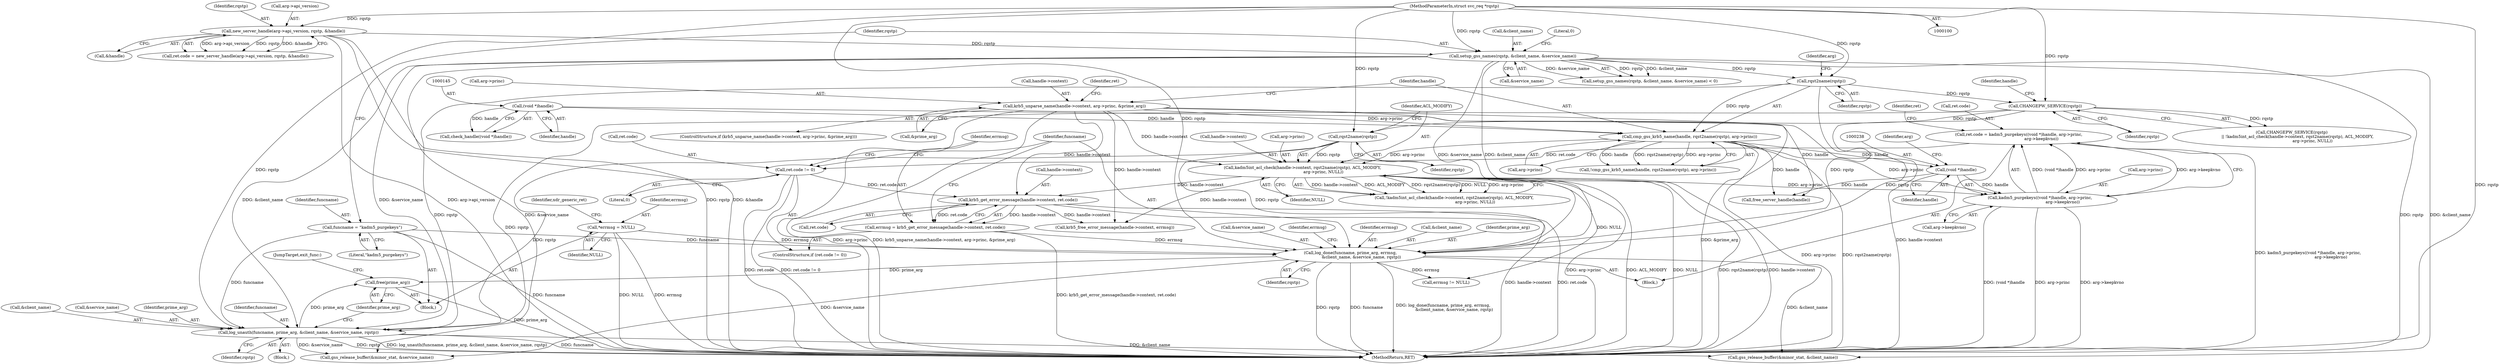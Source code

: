 digraph "0_krb5_83ed75feba32e46f736fcce0d96a0445f29b96c2_17@API" {
"1000279" [label="(Call,free(prime_arg))"];
"1000261" [label="(Call,log_done(funcname, prime_arg, errmsg,\n                 &client_name, &service_name, rqstp))"];
"1000155" [label="(Call,funcname = \"kadm5_purgekeys\")"];
"1000252" [label="(Call,errmsg = krb5_get_error_message(handle->context, ret.code))"];
"1000254" [label="(Call,krb5_get_error_message(handle->context, ret.code))"];
"1000205" [label="(Call,kadm5int_acl_check(handle->context, rqst2name(rqstp), ACL_MODIFY,\n                                arg->princ, NULL))"];
"1000175" [label="(Call,krb5_unparse_name(handle->context, arg->princ, &prime_arg))"];
"1000209" [label="(Call,rqst2name(rqstp))"];
"1000202" [label="(Call,CHANGEPW_SERVICE(rqstp))"];
"1000196" [label="(Call,rqst2name(rqstp))"];
"1000160" [label="(Call,setup_gss_names(rqstp, &client_name, &service_name))"];
"1000130" [label="(Call,new_server_handle(arg->api_version, rqstp, &handle))"];
"1000102" [label="(MethodParameterIn,struct svc_req *rqstp)"];
"1000194" [label="(Call,cmp_gss_krb5_name(handle, rqst2name(rqstp), arg->princ))"];
"1000144" [label="(Call,(void *)handle)"];
"1000247" [label="(Call,ret.code != 0)"];
"1000232" [label="(Call,ret.code = kadm5_purgekeys((void *)handle, arg->princ,\n                                   arg->keepkvno))"];
"1000236" [label="(Call,kadm5_purgekeys((void *)handle, arg->princ,\n                                   arg->keepkvno))"];
"1000237" [label="(Call,(void *)handle)"];
"1000118" [label="(Call,*errmsg = NULL)"];
"1000222" [label="(Call,log_unauth(funcname, prime_arg, &client_name, &service_name, rqstp))"];
"1000233" [label="(Call,ret.code)"];
"1000118" [label="(Call,*errmsg = NULL)"];
"1000249" [label="(Identifier,ret)"];
"1000198" [label="(Call,arg->princ)"];
"1000182" [label="(Call,&prime_arg)"];
"1000199" [label="(Identifier,arg)"];
"1000209" [label="(Call,rqst2name(rqstp))"];
"1000204" [label="(Call,!kadm5int_acl_check(handle->context, rqst2name(rqstp), ACL_MODIFY,\n                                arg->princ, NULL))"];
"1000248" [label="(Call,ret.code)"];
"1000287" [label="(Call,gss_release_buffer(&minor_stat, &service_name))"];
"1000119" [label="(Identifier,errmsg)"];
"1000195" [label="(Identifier,handle)"];
"1000134" [label="(Identifier,rqstp)"];
"1000135" [label="(Call,&handle)"];
"1000205" [label="(Call,kadm5int_acl_check(handle->context, rqst2name(rqstp), ACL_MODIFY,\n                                arg->princ, NULL))"];
"1000269" [label="(Identifier,rqstp)"];
"1000280" [label="(Identifier,prime_arg)"];
"1000241" [label="(Identifier,arg)"];
"1000164" [label="(Call,&service_name)"];
"1000120" [label="(Identifier,NULL)"];
"1000267" [label="(Call,&service_name)"];
"1000216" [label="(Block,)"];
"1000175" [label="(Call,krb5_unparse_name(handle->context, arg->princ, &prime_arg))"];
"1000231" [label="(Block,)"];
"1000212" [label="(Call,arg->princ)"];
"1000272" [label="(Identifier,errmsg)"];
"1000243" [label="(Call,arg->keepkvno)"];
"1000236" [label="(Call,kadm5_purgekeys((void *)handle, arg->princ,\n                                   arg->keepkvno))"];
"1000146" [label="(Identifier,handle)"];
"1000160" [label="(Call,setup_gss_names(rqstp, &client_name, &service_name))"];
"1000143" [label="(Call,check_handle((void *)handle))"];
"1000274" [label="(Call,krb5_free_error_message(handle->context, errmsg))"];
"1000206" [label="(Call,handle->context)"];
"1000281" [label="(JumpTarget,exit_func:)"];
"1000126" [label="(Call,ret.code = new_server_handle(arg->api_version, rqstp, &handle))"];
"1000279" [label="(Call,free(prime_arg))"];
"1000255" [label="(Call,handle->context)"];
"1000161" [label="(Identifier,rqstp)"];
"1000229" [label="(Identifier,rqstp)"];
"1000196" [label="(Call,rqst2name(rqstp))"];
"1000201" [label="(Call,CHANGEPW_SERVICE(rqstp)\n         || !kadm5int_acl_check(handle->context, rqst2name(rqstp), ACL_MODIFY,\n                                arg->princ, NULL))"];
"1000179" [label="(Call,arg->princ)"];
"1000211" [label="(Identifier,ACL_MODIFY)"];
"1000102" [label="(MethodParameterIn,struct svc_req *rqstp)"];
"1000225" [label="(Call,&client_name)"];
"1000253" [label="(Identifier,errmsg)"];
"1000264" [label="(Identifier,errmsg)"];
"1000282" [label="(Call,gss_release_buffer(&minor_stat, &client_name))"];
"1000227" [label="(Call,&service_name)"];
"1000210" [label="(Identifier,rqstp)"];
"1000265" [label="(Call,&client_name)"];
"1000131" [label="(Call,arg->api_version)"];
"1000162" [label="(Call,&client_name)"];
"1000263" [label="(Identifier,prime_arg)"];
"1000271" [label="(Call,errmsg != NULL)"];
"1000262" [label="(Identifier,funcname)"];
"1000224" [label="(Identifier,prime_arg)"];
"1000239" [label="(Identifier,handle)"];
"1000176" [label="(Call,handle->context)"];
"1000203" [label="(Identifier,rqstp)"];
"1000130" [label="(Call,new_server_handle(arg->api_version, rqstp, &handle))"];
"1000223" [label="(Identifier,funcname)"];
"1000202" [label="(Call,CHANGEPW_SERVICE(rqstp))"];
"1000207" [label="(Identifier,handle)"];
"1000157" [label="(Literal,\"kadm5_purgekeys\")"];
"1000103" [label="(Block,)"];
"1000187" [label="(Identifier,ret)"];
"1000251" [label="(Literal,0)"];
"1000240" [label="(Call,arg->princ)"];
"1000254" [label="(Call,krb5_get_error_message(handle->context, ret.code))"];
"1000155" [label="(Call,funcname = \"kadm5_purgekeys\")"];
"1000166" [label="(Literal,0)"];
"1000258" [label="(Call,ret.code)"];
"1000197" [label="(Identifier,rqstp)"];
"1000194" [label="(Call,cmp_gss_krb5_name(handle, rqst2name(rqstp), arg->princ))"];
"1000252" [label="(Call,errmsg = krb5_get_error_message(handle->context, ret.code))"];
"1000193" [label="(Call,!cmp_gss_krb5_name(handle, rqst2name(rqstp), arg->princ))"];
"1000174" [label="(ControlStructure,if (krb5_unparse_name(handle->context, arg->princ, &prime_arg)))"];
"1000246" [label="(ControlStructure,if (ret.code != 0))"];
"1000156" [label="(Identifier,funcname)"];
"1000122" [label="(Identifier,xdr_generic_ret)"];
"1000292" [label="(Call,free_server_handle(handle))"];
"1000159" [label="(Call,setup_gss_names(rqstp, &client_name, &service_name) < 0)"];
"1000222" [label="(Call,log_unauth(funcname, prime_arg, &client_name, &service_name, rqstp))"];
"1000247" [label="(Call,ret.code != 0)"];
"1000261" [label="(Call,log_done(funcname, prime_arg, errmsg,\n                 &client_name, &service_name, rqstp))"];
"1000232" [label="(Call,ret.code = kadm5_purgekeys((void *)handle, arg->princ,\n                                   arg->keepkvno))"];
"1000237" [label="(Call,(void *)handle)"];
"1000144" [label="(Call,(void *)handle)"];
"1000297" [label="(MethodReturn,RET)"];
"1000215" [label="(Identifier,NULL)"];
"1000279" -> "1000103"  [label="AST: "];
"1000279" -> "1000280"  [label="CFG: "];
"1000280" -> "1000279"  [label="AST: "];
"1000281" -> "1000279"  [label="CFG: "];
"1000279" -> "1000297"  [label="DDG: prime_arg"];
"1000261" -> "1000279"  [label="DDG: prime_arg"];
"1000222" -> "1000279"  [label="DDG: prime_arg"];
"1000261" -> "1000231"  [label="AST: "];
"1000261" -> "1000269"  [label="CFG: "];
"1000262" -> "1000261"  [label="AST: "];
"1000263" -> "1000261"  [label="AST: "];
"1000264" -> "1000261"  [label="AST: "];
"1000265" -> "1000261"  [label="AST: "];
"1000267" -> "1000261"  [label="AST: "];
"1000269" -> "1000261"  [label="AST: "];
"1000272" -> "1000261"  [label="CFG: "];
"1000261" -> "1000297"  [label="DDG: rqstp"];
"1000261" -> "1000297"  [label="DDG: funcname"];
"1000261" -> "1000297"  [label="DDG: log_done(funcname, prime_arg, errmsg,\n                 &client_name, &service_name, rqstp)"];
"1000155" -> "1000261"  [label="DDG: funcname"];
"1000252" -> "1000261"  [label="DDG: errmsg"];
"1000118" -> "1000261"  [label="DDG: errmsg"];
"1000160" -> "1000261"  [label="DDG: &client_name"];
"1000160" -> "1000261"  [label="DDG: &service_name"];
"1000209" -> "1000261"  [label="DDG: rqstp"];
"1000202" -> "1000261"  [label="DDG: rqstp"];
"1000196" -> "1000261"  [label="DDG: rqstp"];
"1000102" -> "1000261"  [label="DDG: rqstp"];
"1000261" -> "1000271"  [label="DDG: errmsg"];
"1000261" -> "1000282"  [label="DDG: &client_name"];
"1000261" -> "1000287"  [label="DDG: &service_name"];
"1000155" -> "1000103"  [label="AST: "];
"1000155" -> "1000157"  [label="CFG: "];
"1000156" -> "1000155"  [label="AST: "];
"1000157" -> "1000155"  [label="AST: "];
"1000161" -> "1000155"  [label="CFG: "];
"1000155" -> "1000297"  [label="DDG: funcname"];
"1000155" -> "1000222"  [label="DDG: funcname"];
"1000252" -> "1000246"  [label="AST: "];
"1000252" -> "1000254"  [label="CFG: "];
"1000253" -> "1000252"  [label="AST: "];
"1000254" -> "1000252"  [label="AST: "];
"1000262" -> "1000252"  [label="CFG: "];
"1000252" -> "1000297"  [label="DDG: krb5_get_error_message(handle->context, ret.code)"];
"1000254" -> "1000252"  [label="DDG: handle->context"];
"1000254" -> "1000252"  [label="DDG: ret.code"];
"1000254" -> "1000258"  [label="CFG: "];
"1000255" -> "1000254"  [label="AST: "];
"1000258" -> "1000254"  [label="AST: "];
"1000254" -> "1000297"  [label="DDG: handle->context"];
"1000254" -> "1000297"  [label="DDG: ret.code"];
"1000205" -> "1000254"  [label="DDG: handle->context"];
"1000175" -> "1000254"  [label="DDG: handle->context"];
"1000247" -> "1000254"  [label="DDG: ret.code"];
"1000254" -> "1000274"  [label="DDG: handle->context"];
"1000205" -> "1000204"  [label="AST: "];
"1000205" -> "1000215"  [label="CFG: "];
"1000206" -> "1000205"  [label="AST: "];
"1000209" -> "1000205"  [label="AST: "];
"1000211" -> "1000205"  [label="AST: "];
"1000212" -> "1000205"  [label="AST: "];
"1000215" -> "1000205"  [label="AST: "];
"1000204" -> "1000205"  [label="CFG: "];
"1000205" -> "1000297"  [label="DDG: NULL"];
"1000205" -> "1000297"  [label="DDG: rqst2name(rqstp)"];
"1000205" -> "1000297"  [label="DDG: handle->context"];
"1000205" -> "1000297"  [label="DDG: arg->princ"];
"1000205" -> "1000297"  [label="DDG: ACL_MODIFY"];
"1000205" -> "1000204"  [label="DDG: handle->context"];
"1000205" -> "1000204"  [label="DDG: ACL_MODIFY"];
"1000205" -> "1000204"  [label="DDG: rqst2name(rqstp)"];
"1000205" -> "1000204"  [label="DDG: NULL"];
"1000205" -> "1000204"  [label="DDG: arg->princ"];
"1000175" -> "1000205"  [label="DDG: handle->context"];
"1000209" -> "1000205"  [label="DDG: rqstp"];
"1000194" -> "1000205"  [label="DDG: arg->princ"];
"1000205" -> "1000236"  [label="DDG: arg->princ"];
"1000205" -> "1000271"  [label="DDG: NULL"];
"1000205" -> "1000274"  [label="DDG: handle->context"];
"1000175" -> "1000174"  [label="AST: "];
"1000175" -> "1000182"  [label="CFG: "];
"1000176" -> "1000175"  [label="AST: "];
"1000179" -> "1000175"  [label="AST: "];
"1000182" -> "1000175"  [label="AST: "];
"1000187" -> "1000175"  [label="CFG: "];
"1000195" -> "1000175"  [label="CFG: "];
"1000175" -> "1000297"  [label="DDG: &prime_arg"];
"1000175" -> "1000297"  [label="DDG: arg->princ"];
"1000175" -> "1000297"  [label="DDG: handle->context"];
"1000175" -> "1000297"  [label="DDG: krb5_unparse_name(handle->context, arg->princ, &prime_arg)"];
"1000175" -> "1000194"  [label="DDG: arg->princ"];
"1000175" -> "1000274"  [label="DDG: handle->context"];
"1000209" -> "1000210"  [label="CFG: "];
"1000210" -> "1000209"  [label="AST: "];
"1000211" -> "1000209"  [label="CFG: "];
"1000202" -> "1000209"  [label="DDG: rqstp"];
"1000102" -> "1000209"  [label="DDG: rqstp"];
"1000209" -> "1000222"  [label="DDG: rqstp"];
"1000202" -> "1000201"  [label="AST: "];
"1000202" -> "1000203"  [label="CFG: "];
"1000203" -> "1000202"  [label="AST: "];
"1000207" -> "1000202"  [label="CFG: "];
"1000201" -> "1000202"  [label="CFG: "];
"1000202" -> "1000201"  [label="DDG: rqstp"];
"1000196" -> "1000202"  [label="DDG: rqstp"];
"1000102" -> "1000202"  [label="DDG: rqstp"];
"1000202" -> "1000222"  [label="DDG: rqstp"];
"1000196" -> "1000194"  [label="AST: "];
"1000196" -> "1000197"  [label="CFG: "];
"1000197" -> "1000196"  [label="AST: "];
"1000199" -> "1000196"  [label="CFG: "];
"1000196" -> "1000194"  [label="DDG: rqstp"];
"1000160" -> "1000196"  [label="DDG: rqstp"];
"1000102" -> "1000196"  [label="DDG: rqstp"];
"1000196" -> "1000222"  [label="DDG: rqstp"];
"1000160" -> "1000159"  [label="AST: "];
"1000160" -> "1000164"  [label="CFG: "];
"1000161" -> "1000160"  [label="AST: "];
"1000162" -> "1000160"  [label="AST: "];
"1000164" -> "1000160"  [label="AST: "];
"1000166" -> "1000160"  [label="CFG: "];
"1000160" -> "1000297"  [label="DDG: rqstp"];
"1000160" -> "1000159"  [label="DDG: rqstp"];
"1000160" -> "1000159"  [label="DDG: &client_name"];
"1000160" -> "1000159"  [label="DDG: &service_name"];
"1000130" -> "1000160"  [label="DDG: rqstp"];
"1000102" -> "1000160"  [label="DDG: rqstp"];
"1000160" -> "1000222"  [label="DDG: &client_name"];
"1000160" -> "1000222"  [label="DDG: &service_name"];
"1000160" -> "1000282"  [label="DDG: &client_name"];
"1000160" -> "1000287"  [label="DDG: &service_name"];
"1000130" -> "1000126"  [label="AST: "];
"1000130" -> "1000135"  [label="CFG: "];
"1000131" -> "1000130"  [label="AST: "];
"1000134" -> "1000130"  [label="AST: "];
"1000135" -> "1000130"  [label="AST: "];
"1000126" -> "1000130"  [label="CFG: "];
"1000130" -> "1000297"  [label="DDG: rqstp"];
"1000130" -> "1000297"  [label="DDG: &handle"];
"1000130" -> "1000297"  [label="DDG: arg->api_version"];
"1000130" -> "1000126"  [label="DDG: arg->api_version"];
"1000130" -> "1000126"  [label="DDG: rqstp"];
"1000130" -> "1000126"  [label="DDG: &handle"];
"1000102" -> "1000130"  [label="DDG: rqstp"];
"1000102" -> "1000100"  [label="AST: "];
"1000102" -> "1000297"  [label="DDG: rqstp"];
"1000102" -> "1000222"  [label="DDG: rqstp"];
"1000194" -> "1000193"  [label="AST: "];
"1000194" -> "1000198"  [label="CFG: "];
"1000195" -> "1000194"  [label="AST: "];
"1000198" -> "1000194"  [label="AST: "];
"1000193" -> "1000194"  [label="CFG: "];
"1000194" -> "1000297"  [label="DDG: rqst2name(rqstp)"];
"1000194" -> "1000297"  [label="DDG: arg->princ"];
"1000194" -> "1000193"  [label="DDG: handle"];
"1000194" -> "1000193"  [label="DDG: rqst2name(rqstp)"];
"1000194" -> "1000193"  [label="DDG: arg->princ"];
"1000144" -> "1000194"  [label="DDG: handle"];
"1000194" -> "1000237"  [label="DDG: handle"];
"1000194" -> "1000236"  [label="DDG: arg->princ"];
"1000194" -> "1000292"  [label="DDG: handle"];
"1000144" -> "1000143"  [label="AST: "];
"1000144" -> "1000146"  [label="CFG: "];
"1000145" -> "1000144"  [label="AST: "];
"1000146" -> "1000144"  [label="AST: "];
"1000143" -> "1000144"  [label="CFG: "];
"1000144" -> "1000143"  [label="DDG: handle"];
"1000144" -> "1000292"  [label="DDG: handle"];
"1000247" -> "1000246"  [label="AST: "];
"1000247" -> "1000251"  [label="CFG: "];
"1000248" -> "1000247"  [label="AST: "];
"1000251" -> "1000247"  [label="AST: "];
"1000253" -> "1000247"  [label="CFG: "];
"1000262" -> "1000247"  [label="CFG: "];
"1000247" -> "1000297"  [label="DDG: ret.code"];
"1000247" -> "1000297"  [label="DDG: ret.code != 0"];
"1000232" -> "1000247"  [label="DDG: ret.code"];
"1000232" -> "1000231"  [label="AST: "];
"1000232" -> "1000236"  [label="CFG: "];
"1000233" -> "1000232"  [label="AST: "];
"1000236" -> "1000232"  [label="AST: "];
"1000249" -> "1000232"  [label="CFG: "];
"1000232" -> "1000297"  [label="DDG: kadm5_purgekeys((void *)handle, arg->princ,\n                                   arg->keepkvno)"];
"1000236" -> "1000232"  [label="DDG: (void *)handle"];
"1000236" -> "1000232"  [label="DDG: arg->princ"];
"1000236" -> "1000232"  [label="DDG: arg->keepkvno"];
"1000236" -> "1000243"  [label="CFG: "];
"1000237" -> "1000236"  [label="AST: "];
"1000240" -> "1000236"  [label="AST: "];
"1000243" -> "1000236"  [label="AST: "];
"1000236" -> "1000297"  [label="DDG: (void *)handle"];
"1000236" -> "1000297"  [label="DDG: arg->princ"];
"1000236" -> "1000297"  [label="DDG: arg->keepkvno"];
"1000237" -> "1000236"  [label="DDG: handle"];
"1000237" -> "1000239"  [label="CFG: "];
"1000238" -> "1000237"  [label="AST: "];
"1000239" -> "1000237"  [label="AST: "];
"1000241" -> "1000237"  [label="CFG: "];
"1000237" -> "1000292"  [label="DDG: handle"];
"1000118" -> "1000103"  [label="AST: "];
"1000118" -> "1000120"  [label="CFG: "];
"1000119" -> "1000118"  [label="AST: "];
"1000120" -> "1000118"  [label="AST: "];
"1000122" -> "1000118"  [label="CFG: "];
"1000118" -> "1000297"  [label="DDG: NULL"];
"1000118" -> "1000297"  [label="DDG: errmsg"];
"1000222" -> "1000216"  [label="AST: "];
"1000222" -> "1000229"  [label="CFG: "];
"1000223" -> "1000222"  [label="AST: "];
"1000224" -> "1000222"  [label="AST: "];
"1000225" -> "1000222"  [label="AST: "];
"1000227" -> "1000222"  [label="AST: "];
"1000229" -> "1000222"  [label="AST: "];
"1000280" -> "1000222"  [label="CFG: "];
"1000222" -> "1000297"  [label="DDG: funcname"];
"1000222" -> "1000297"  [label="DDG: rqstp"];
"1000222" -> "1000297"  [label="DDG: log_unauth(funcname, prime_arg, &client_name, &service_name, rqstp)"];
"1000222" -> "1000282"  [label="DDG: &client_name"];
"1000222" -> "1000287"  [label="DDG: &service_name"];
}
